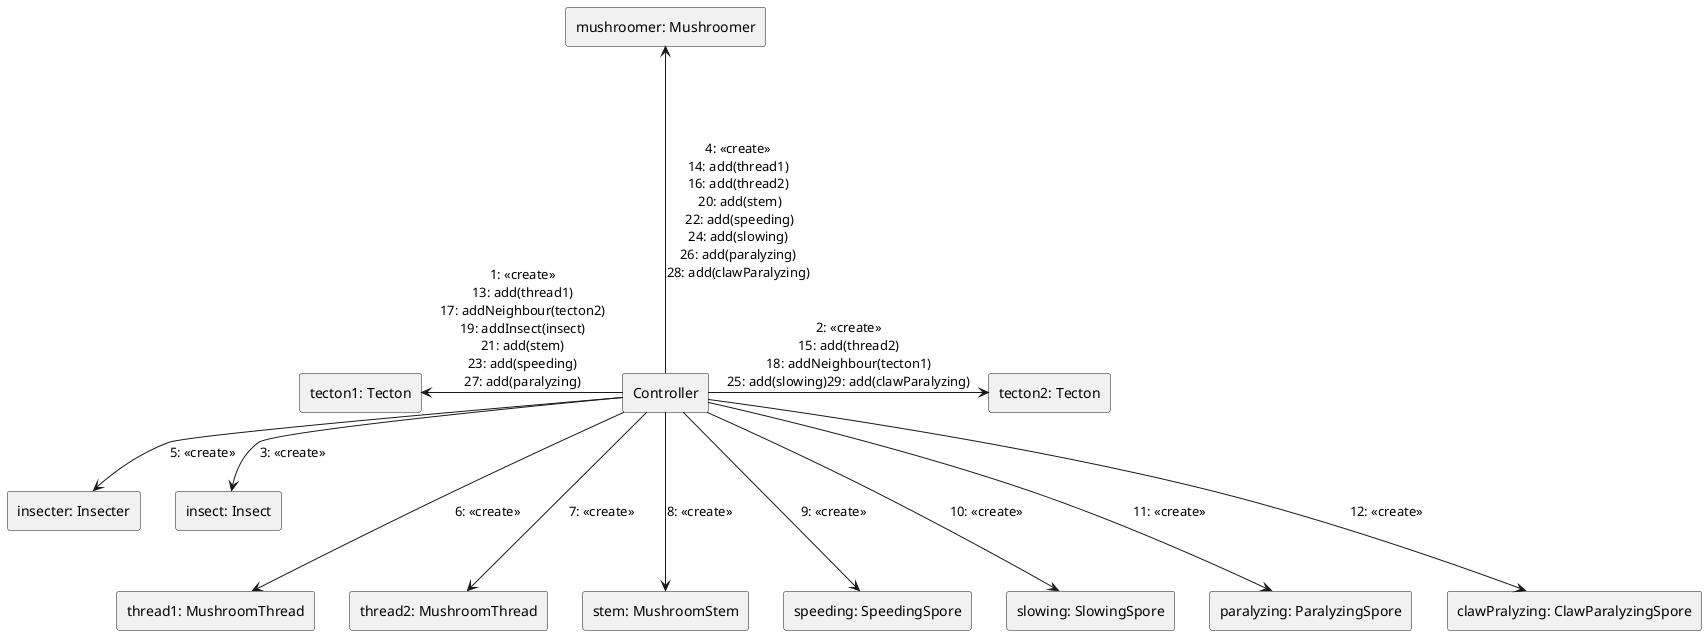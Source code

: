 @startuml Communication diagram
skinparam linestyle ortho

rectangle "Controller" as 0

'rectangle "map: Map" as 1

rectangle "tecton1: Tecton" as 2.1
rectangle "tecton2: Tecton" as 2.2

rectangle "insecter: Insecter" as 3.1
rectangle "mushroomer: Mushroomer" as 3.2

rectangle "insect: Insect" as 4

rectangle "thread1: MushroomThread" as 5
rectangle "thread2: MushroomThread" as 5.1
rectangle "stem: MushroomStem" as 6

rectangle "speeding: SpeedingSpore" as 7.1
rectangle "slowing: SlowingSpore" as 7.2
rectangle "paralyzing: ParalyzingSpore" as 7.3
rectangle "clawPralyzing: ClawParalyzingSpore" as 7.4

'rectangle "Map" as 8

'0 -left-> 1: 1: <<create>>\n8: addTecton(tecton1)\n9: addTecton(tecton2)
0 --left--> 2.1: 1: <<create>>\n13: add(thread1)\n17: addNeighbour(tecton2)\n19: addInsect(insect)\n21: add(stem)\n23: add(speeding)\n27: add(paralyzing)
0 -right-> 2.2: 2: <<create>>\n15: add(thread2)\n18: addNeighbour(tecton1)\n25: add(slowing)29: add(clawParalyzing)

0 -down-> 4: 3: <<create>>
0 -down-> 3.1: 5: <<create>>

0 --up--> 3.2: 4: <<create>>\n14: add(thread1)\n16: add(thread2)\n 20: add(stem)\n 22: add(speeding)\n24: add(slowing)\n26: add(paralyzing)\n28: add(clawParalyzing)

0 ---> 5: 6: <<create>>
0 ---> 5.1: 7: <<create>>
0 ---> 6: 8: <<create>>

0 ---> 7.1: 9: <<create>>
0 ---> 7.2: 10: <<create>>
0 ---> 7.3: 11: <<create>>
0 ---> 7.4: 12: <<create>>


@enduml
